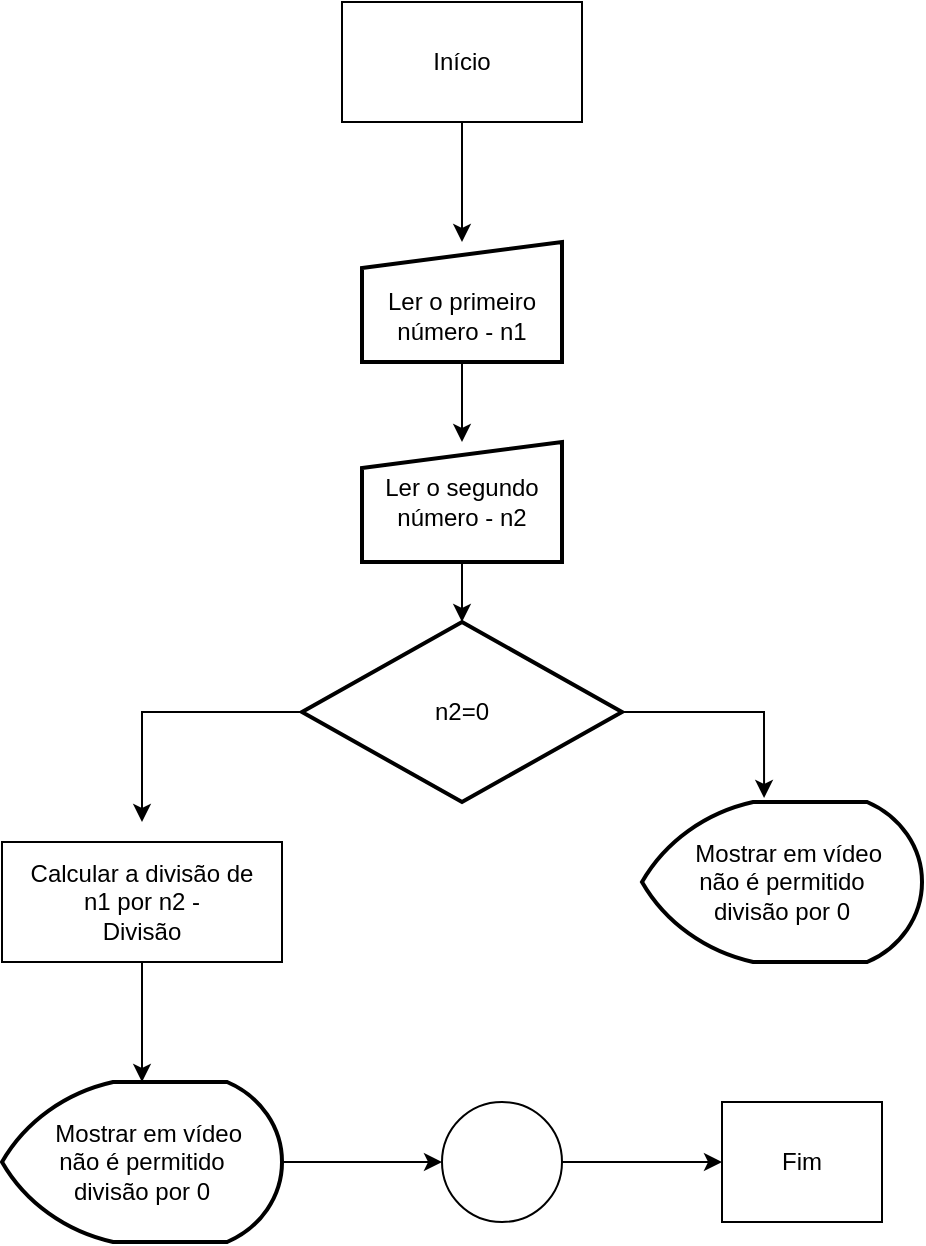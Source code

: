 <mxfile version="21.6.6" type="github">
  <diagram name="Página-1" id="wagzvxXPvPQ6t-FmDGqK">
    <mxGraphModel dx="1114" dy="610" grid="1" gridSize="10" guides="1" tooltips="1" connect="1" arrows="1" fold="1" page="1" pageScale="1" pageWidth="827" pageHeight="1169" math="0" shadow="0">
      <root>
        <mxCell id="0" />
        <mxCell id="1" parent="0" />
        <mxCell id="hhgGqz2qNIXKNzTDPToa-17" value="" style="edgeStyle=orthogonalEdgeStyle;rounded=0;orthogonalLoop=1;jettySize=auto;html=1;" edge="1" parent="1" source="hhgGqz2qNIXKNzTDPToa-9" target="hhgGqz2qNIXKNzTDPToa-11">
          <mxGeometry relative="1" as="geometry" />
        </mxCell>
        <mxCell id="hhgGqz2qNIXKNzTDPToa-9" value="Início&lt;br&gt;" style="rounded=0;whiteSpace=wrap;html=1;" vertex="1" parent="1">
          <mxGeometry x="420" y="90" width="120" height="60" as="geometry" />
        </mxCell>
        <mxCell id="hhgGqz2qNIXKNzTDPToa-10" value="Fim" style="rounded=0;whiteSpace=wrap;html=1;" vertex="1" parent="1">
          <mxGeometry x="610" y="640" width="80" height="60" as="geometry" />
        </mxCell>
        <mxCell id="hhgGqz2qNIXKNzTDPToa-18" value="" style="edgeStyle=orthogonalEdgeStyle;rounded=0;orthogonalLoop=1;jettySize=auto;html=1;" edge="1" parent="1" source="hhgGqz2qNIXKNzTDPToa-11" target="hhgGqz2qNIXKNzTDPToa-12">
          <mxGeometry relative="1" as="geometry" />
        </mxCell>
        <mxCell id="hhgGqz2qNIXKNzTDPToa-11" value="&lt;br&gt;Ler o primeiro&lt;br&gt;número - n1" style="html=1;strokeWidth=2;shape=manualInput;whiteSpace=wrap;rounded=1;size=13;arcSize=0;" vertex="1" parent="1">
          <mxGeometry x="430" y="210" width="100" height="60" as="geometry" />
        </mxCell>
        <mxCell id="hhgGqz2qNIXKNzTDPToa-19" value="" style="edgeStyle=orthogonalEdgeStyle;rounded=0;orthogonalLoop=1;jettySize=auto;html=1;" edge="1" parent="1" source="hhgGqz2qNIXKNzTDPToa-12" target="hhgGqz2qNIXKNzTDPToa-13">
          <mxGeometry relative="1" as="geometry" />
        </mxCell>
        <mxCell id="hhgGqz2qNIXKNzTDPToa-12" value="Ler o segundo número - n2" style="html=1;strokeWidth=2;shape=manualInput;whiteSpace=wrap;rounded=1;size=13;arcSize=0;" vertex="1" parent="1">
          <mxGeometry x="430" y="310" width="100" height="60" as="geometry" />
        </mxCell>
        <mxCell id="hhgGqz2qNIXKNzTDPToa-21" value="" style="edgeStyle=orthogonalEdgeStyle;rounded=0;orthogonalLoop=1;jettySize=auto;html=1;" edge="1" parent="1" source="hhgGqz2qNIXKNzTDPToa-13">
          <mxGeometry relative="1" as="geometry">
            <mxPoint x="320" y="500" as="targetPoint" />
            <Array as="points">
              <mxPoint x="320" y="445" />
            </Array>
          </mxGeometry>
        </mxCell>
        <mxCell id="hhgGqz2qNIXKNzTDPToa-25" value="" style="edgeStyle=orthogonalEdgeStyle;rounded=0;orthogonalLoop=1;jettySize=auto;html=1;entryX=0.436;entryY=-0.025;entryDx=0;entryDy=0;entryPerimeter=0;" edge="1" parent="1" source="hhgGqz2qNIXKNzTDPToa-13" target="hhgGqz2qNIXKNzTDPToa-16">
          <mxGeometry relative="1" as="geometry">
            <mxPoint x="680" y="445" as="targetPoint" />
            <Array as="points">
              <mxPoint x="631" y="445" />
            </Array>
          </mxGeometry>
        </mxCell>
        <mxCell id="hhgGqz2qNIXKNzTDPToa-13" value="n2=0" style="strokeWidth=2;html=1;shape=mxgraph.flowchart.decision;whiteSpace=wrap;" vertex="1" parent="1">
          <mxGeometry x="400" y="400" width="160" height="90" as="geometry" />
        </mxCell>
        <mxCell id="hhgGqz2qNIXKNzTDPToa-27" value="" style="edgeStyle=orthogonalEdgeStyle;rounded=0;orthogonalLoop=1;jettySize=auto;html=1;" edge="1" parent="1" source="hhgGqz2qNIXKNzTDPToa-15" target="hhgGqz2qNIXKNzTDPToa-26">
          <mxGeometry relative="1" as="geometry" />
        </mxCell>
        <mxCell id="hhgGqz2qNIXKNzTDPToa-15" value="Calcular a divisão de&lt;br&gt;&amp;nbsp;n1 por n2 -&amp;nbsp;&lt;br&gt;Divisão" style="rounded=0;whiteSpace=wrap;html=1;" vertex="1" parent="1">
          <mxGeometry x="250" y="510" width="140" height="60" as="geometry" />
        </mxCell>
        <mxCell id="hhgGqz2qNIXKNzTDPToa-16" value="&amp;nbsp; &amp;nbsp;Mostrar em vídeo&amp;nbsp;&lt;br&gt;não é permitido&lt;br&gt;divisão por 0" style="strokeWidth=2;html=1;shape=mxgraph.flowchart.display;whiteSpace=wrap;" vertex="1" parent="1">
          <mxGeometry x="570" y="490" width="140" height="80" as="geometry" />
        </mxCell>
        <mxCell id="hhgGqz2qNIXKNzTDPToa-29" value="" style="edgeStyle=orthogonalEdgeStyle;rounded=0;orthogonalLoop=1;jettySize=auto;html=1;" edge="1" parent="1" source="hhgGqz2qNIXKNzTDPToa-26" target="hhgGqz2qNIXKNzTDPToa-28">
          <mxGeometry relative="1" as="geometry" />
        </mxCell>
        <mxCell id="hhgGqz2qNIXKNzTDPToa-26" value="&amp;nbsp; &amp;nbsp;Mostrar em vídeo&amp;nbsp;&lt;br&gt;não é permitido&lt;br&gt;divisão por 0" style="strokeWidth=2;html=1;shape=mxgraph.flowchart.display;whiteSpace=wrap;" vertex="1" parent="1">
          <mxGeometry x="250" y="630" width="140" height="80" as="geometry" />
        </mxCell>
        <mxCell id="hhgGqz2qNIXKNzTDPToa-30" value="" style="edgeStyle=orthogonalEdgeStyle;rounded=0;orthogonalLoop=1;jettySize=auto;html=1;" edge="1" parent="1" source="hhgGqz2qNIXKNzTDPToa-28" target="hhgGqz2qNIXKNzTDPToa-10">
          <mxGeometry relative="1" as="geometry" />
        </mxCell>
        <mxCell id="hhgGqz2qNIXKNzTDPToa-28" value="" style="verticalLabelPosition=bottom;verticalAlign=top;html=1;shape=mxgraph.flowchart.on-page_reference;" vertex="1" parent="1">
          <mxGeometry x="470" y="640" width="60" height="60" as="geometry" />
        </mxCell>
      </root>
    </mxGraphModel>
  </diagram>
</mxfile>
